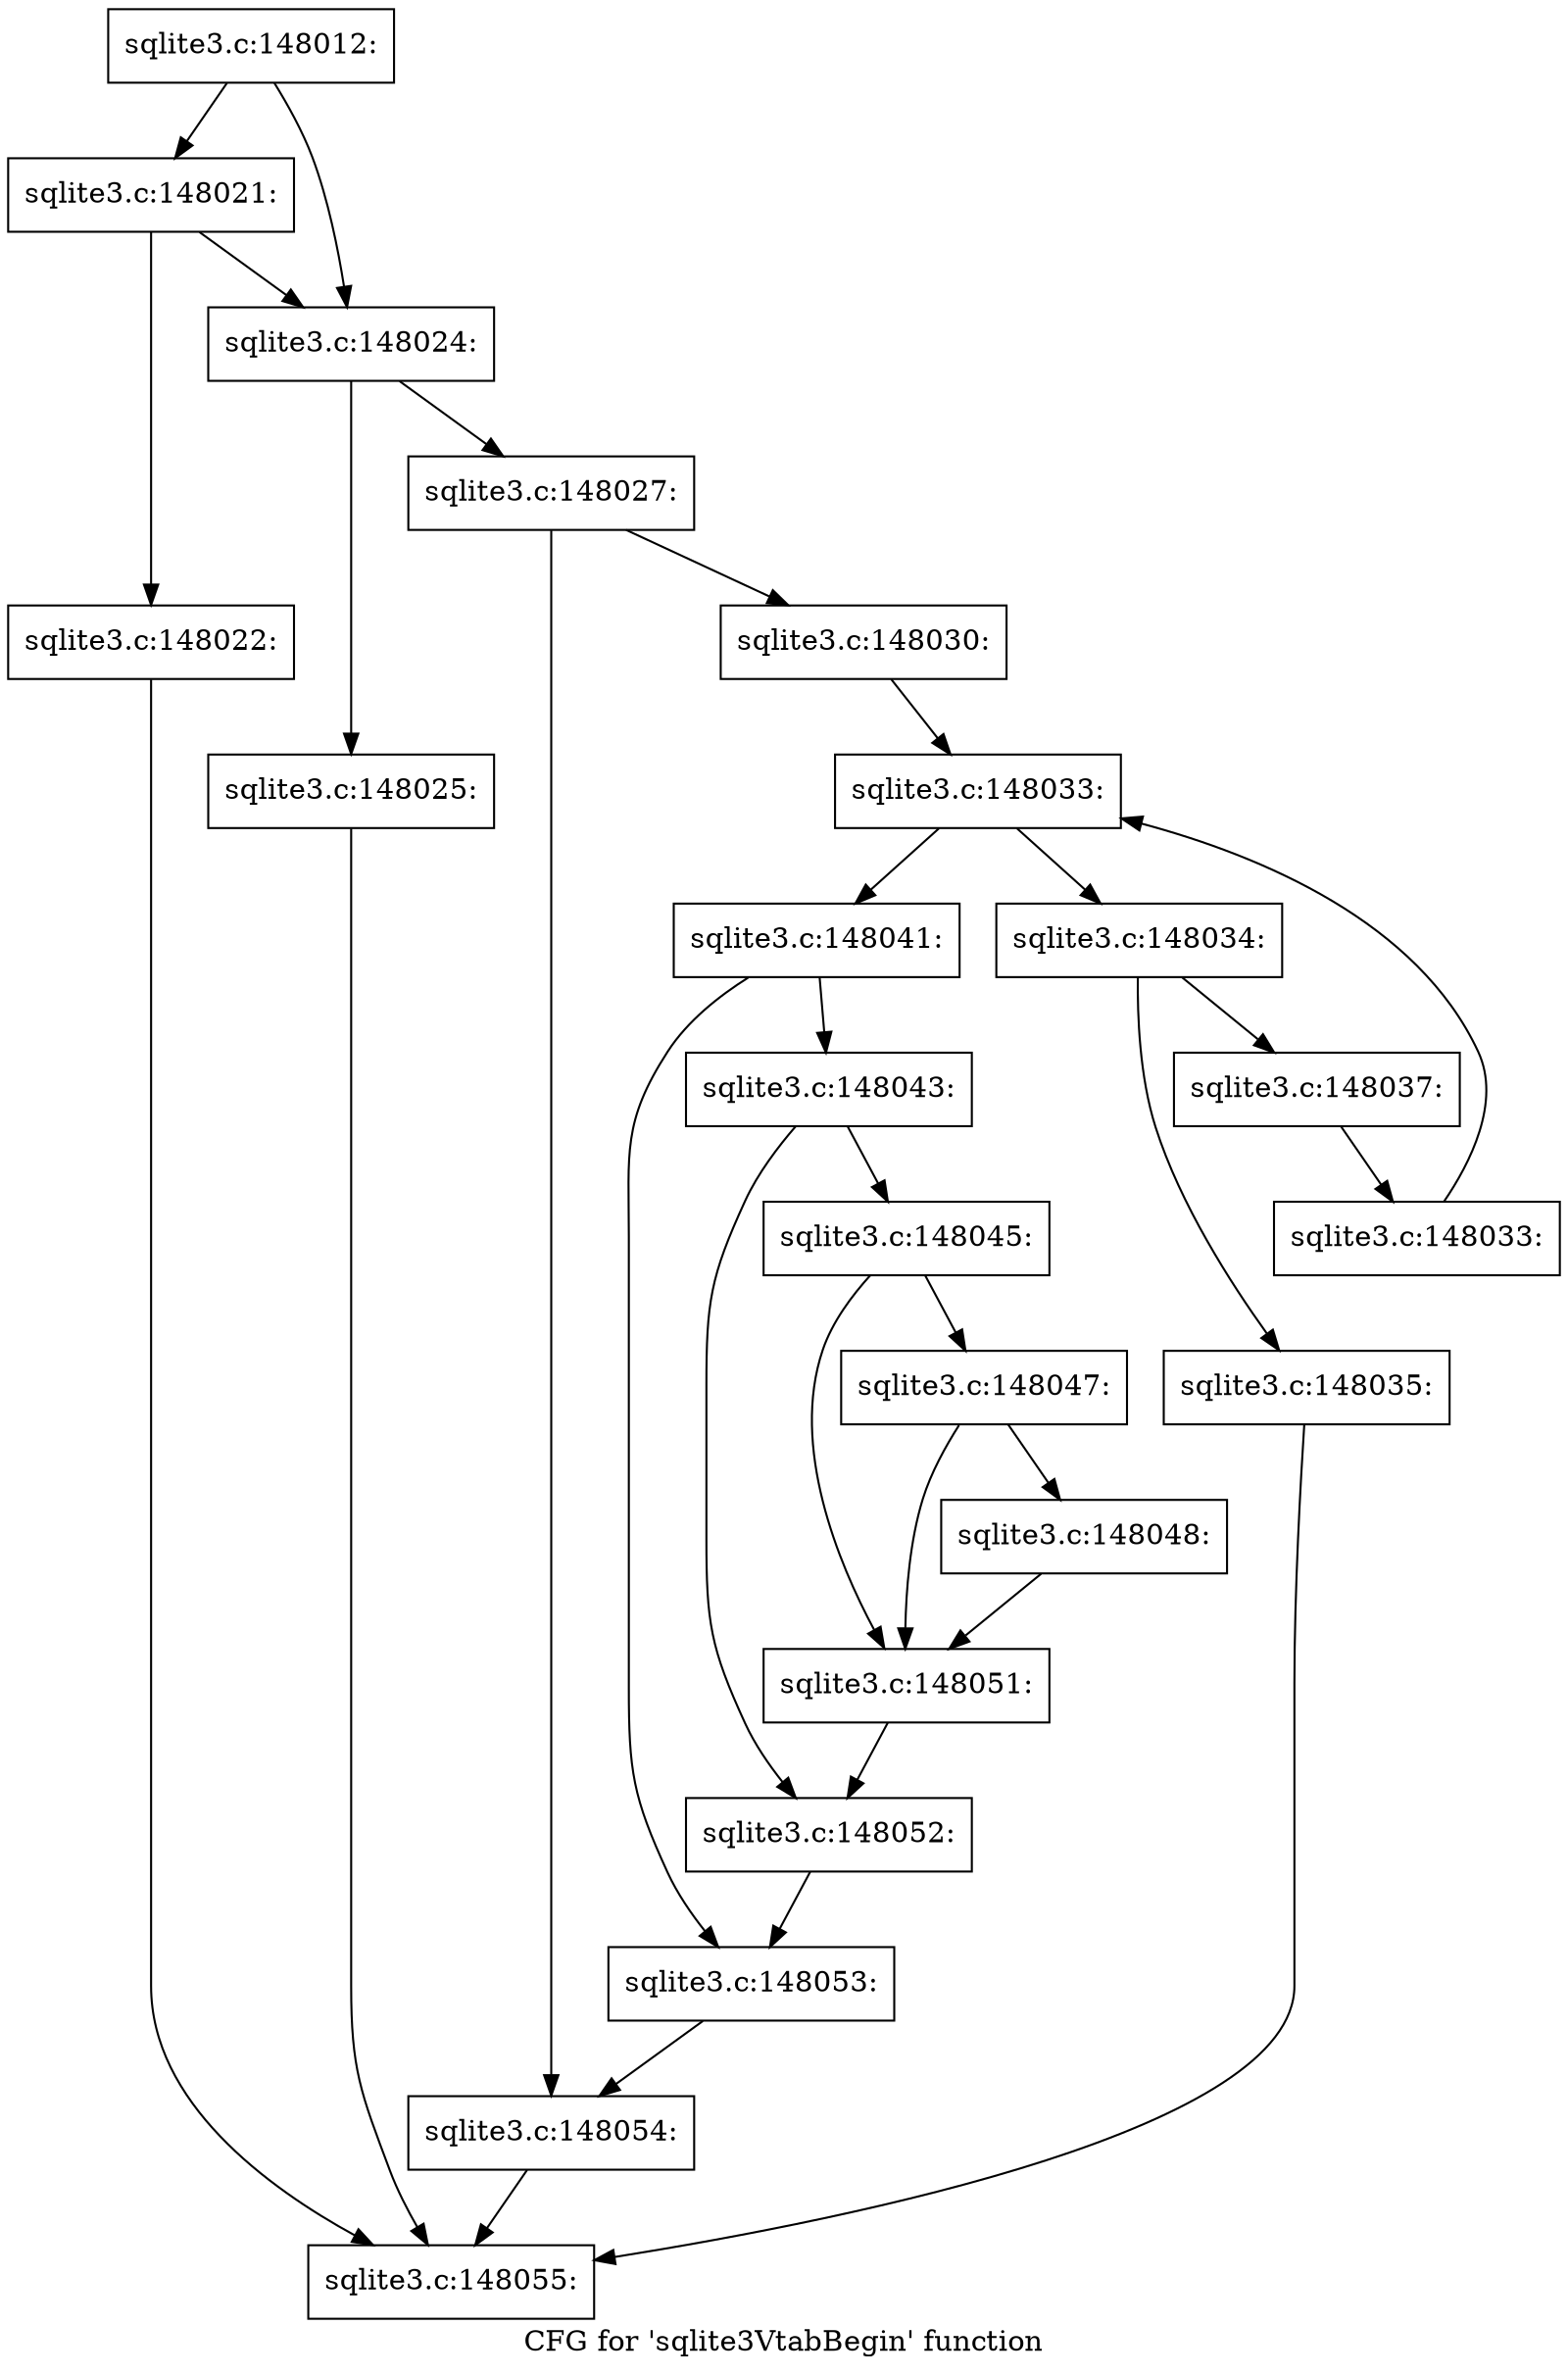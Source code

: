 digraph "CFG for 'sqlite3VtabBegin' function" {
	label="CFG for 'sqlite3VtabBegin' function";

	Node0x55c0f8500f90 [shape=record,label="{sqlite3.c:148012:}"];
	Node0x55c0f8500f90 -> Node0x55c0f8502100;
	Node0x55c0f8500f90 -> Node0x55c0f85020b0;
	Node0x55c0f8502100 [shape=record,label="{sqlite3.c:148021:}"];
	Node0x55c0f8502100 -> Node0x55c0f8502060;
	Node0x55c0f8502100 -> Node0x55c0f85020b0;
	Node0x55c0f8502060 [shape=record,label="{sqlite3.c:148022:}"];
	Node0x55c0f8502060 -> Node0x55c0f84fbb70;
	Node0x55c0f85020b0 [shape=record,label="{sqlite3.c:148024:}"];
	Node0x55c0f85020b0 -> Node0x55c0f85029f0;
	Node0x55c0f85020b0 -> Node0x55c0f85029a0;
	Node0x55c0f85029a0 [shape=record,label="{sqlite3.c:148025:}"];
	Node0x55c0f85029a0 -> Node0x55c0f84fbb70;
	Node0x55c0f85029f0 [shape=record,label="{sqlite3.c:148027:}"];
	Node0x55c0f85029f0 -> Node0x55c0f8503370;
	Node0x55c0f85029f0 -> Node0x55c0f85033c0;
	Node0x55c0f8503370 [shape=record,label="{sqlite3.c:148030:}"];
	Node0x55c0f8503370 -> Node0x55c0f8503c90;
	Node0x55c0f8503c90 [shape=record,label="{sqlite3.c:148033:}"];
	Node0x55c0f8503c90 -> Node0x55c0f8503eb0;
	Node0x55c0f8503c90 -> Node0x55c0f8503ae0;
	Node0x55c0f8503eb0 [shape=record,label="{sqlite3.c:148034:}"];
	Node0x55c0f8503eb0 -> Node0x55c0f8504490;
	Node0x55c0f8503eb0 -> Node0x55c0f85044e0;
	Node0x55c0f8504490 [shape=record,label="{sqlite3.c:148035:}"];
	Node0x55c0f8504490 -> Node0x55c0f84fbb70;
	Node0x55c0f85044e0 [shape=record,label="{sqlite3.c:148037:}"];
	Node0x55c0f85044e0 -> Node0x55c0f8503e20;
	Node0x55c0f8503e20 [shape=record,label="{sqlite3.c:148033:}"];
	Node0x55c0f8503e20 -> Node0x55c0f8503c90;
	Node0x55c0f8503ae0 [shape=record,label="{sqlite3.c:148041:}"];
	Node0x55c0f8503ae0 -> Node0x55c0f6587220;
	Node0x55c0f8503ae0 -> Node0x55c0f8505820;
	Node0x55c0f6587220 [shape=record,label="{sqlite3.c:148043:}"];
	Node0x55c0f6587220 -> Node0x55c0f8506100;
	Node0x55c0f6587220 -> Node0x55c0f8506150;
	Node0x55c0f8506100 [shape=record,label="{sqlite3.c:148045:}"];
	Node0x55c0f8506100 -> Node0x55c0f8507380;
	Node0x55c0f8506100 -> Node0x55c0f85070d0;
	Node0x55c0f8507380 [shape=record,label="{sqlite3.c:148047:}"];
	Node0x55c0f8507380 -> Node0x55c0f6587270;
	Node0x55c0f8507380 -> Node0x55c0f85070d0;
	Node0x55c0f6587270 [shape=record,label="{sqlite3.c:148048:}"];
	Node0x55c0f6587270 -> Node0x55c0f85070d0;
	Node0x55c0f85070d0 [shape=record,label="{sqlite3.c:148051:}"];
	Node0x55c0f85070d0 -> Node0x55c0f8506150;
	Node0x55c0f8506150 [shape=record,label="{sqlite3.c:148052:}"];
	Node0x55c0f8506150 -> Node0x55c0f8505820;
	Node0x55c0f8505820 [shape=record,label="{sqlite3.c:148053:}"];
	Node0x55c0f8505820 -> Node0x55c0f85033c0;
	Node0x55c0f85033c0 [shape=record,label="{sqlite3.c:148054:}"];
	Node0x55c0f85033c0 -> Node0x55c0f84fbb70;
	Node0x55c0f84fbb70 [shape=record,label="{sqlite3.c:148055:}"];
}
